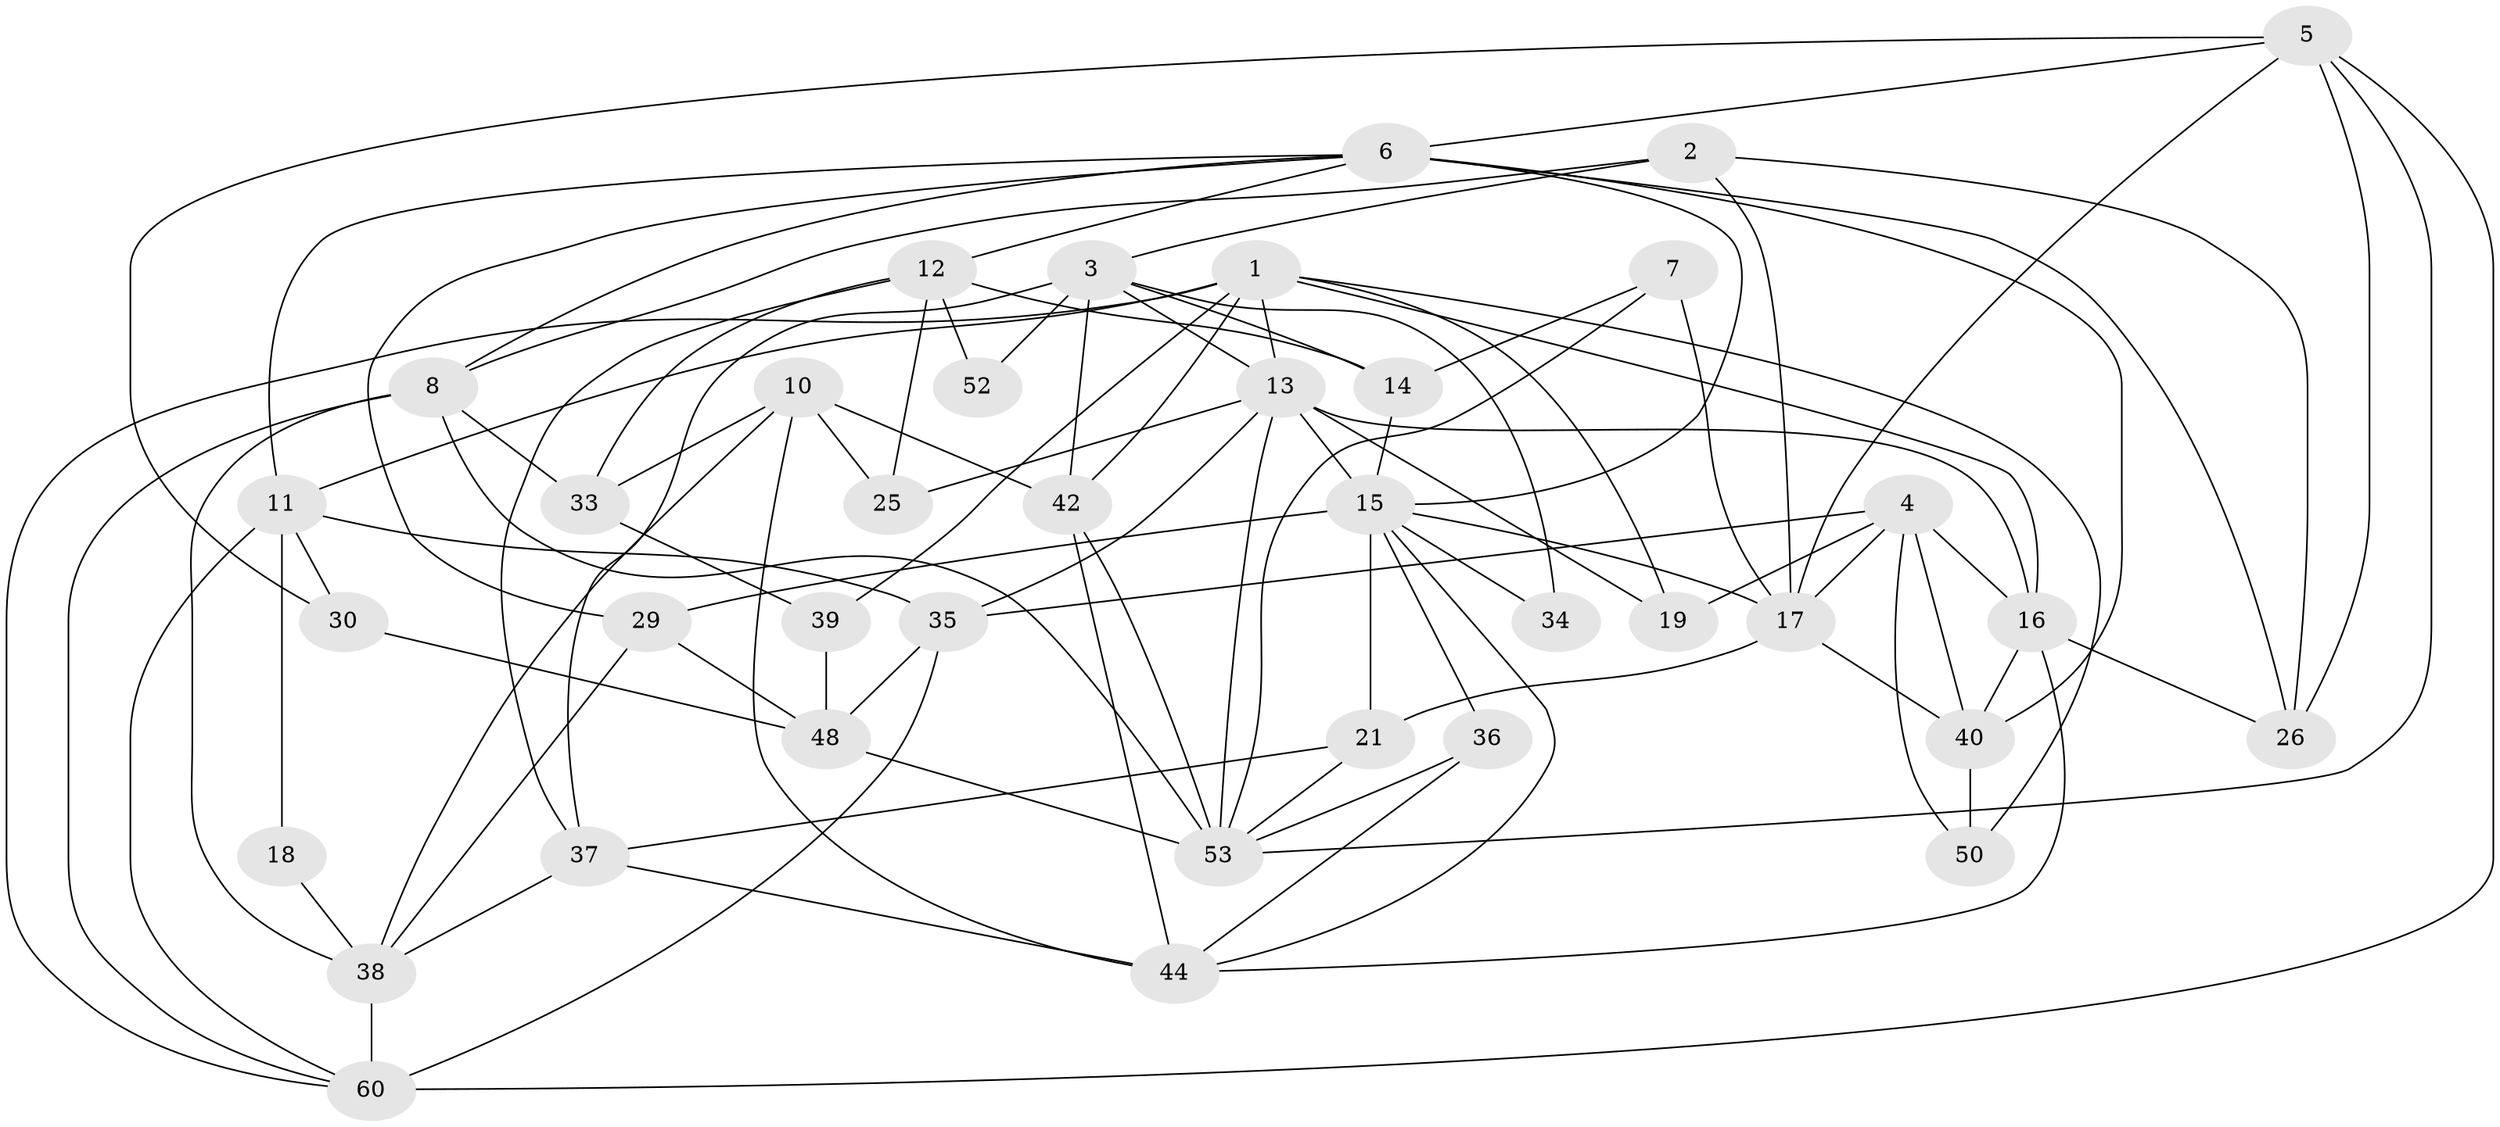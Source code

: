 // original degree distribution, {4: 0.21875, 5: 0.1875, 3: 0.359375, 7: 0.015625, 6: 0.140625, 2: 0.078125}
// Generated by graph-tools (version 1.1) at 2025/41/03/06/25 10:41:57]
// undirected, 38 vertices, 95 edges
graph export_dot {
graph [start="1"]
  node [color=gray90,style=filled];
  1 [super="+22"];
  2;
  3 [super="+58"];
  4 [super="+23"];
  5 [super="+31"];
  6 [super="+9"];
  7;
  8 [super="+24"];
  10 [super="+20"];
  11 [super="+51"];
  12 [super="+56"];
  13 [super="+27"];
  14 [super="+32"];
  15 [super="+28"];
  16 [super="+43"];
  17 [super="+45"];
  18;
  19;
  21 [super="+46"];
  25;
  26 [super="+47"];
  29 [super="+49"];
  30;
  33;
  34;
  35 [super="+64"];
  36;
  37;
  38 [super="+41"];
  39;
  40 [super="+55"];
  42 [super="+59"];
  44 [super="+61"];
  48 [super="+57"];
  50 [super="+54"];
  52;
  53 [super="+62"];
  60 [super="+63"];
  1 -- 19;
  1 -- 50;
  1 -- 39;
  1 -- 11;
  1 -- 60;
  1 -- 13;
  1 -- 42;
  1 -- 16;
  2 -- 17;
  2 -- 26;
  2 -- 8;
  2 -- 3;
  3 -- 13;
  3 -- 37;
  3 -- 34;
  3 -- 52;
  3 -- 42 [weight=2];
  3 -- 14;
  4 -- 35;
  4 -- 40 [weight=2];
  4 -- 17;
  4 -- 50;
  4 -- 19;
  4 -- 16;
  5 -- 6;
  5 -- 53;
  5 -- 30;
  5 -- 26;
  5 -- 17;
  5 -- 60;
  6 -- 29;
  6 -- 12;
  6 -- 15;
  6 -- 8;
  6 -- 26;
  6 -- 11;
  6 -- 40;
  7 -- 14;
  7 -- 53;
  7 -- 17;
  8 -- 33;
  8 -- 53;
  8 -- 38;
  8 -- 60;
  10 -- 25;
  10 -- 33;
  10 -- 44;
  10 -- 38;
  10 -- 42;
  11 -- 18;
  11 -- 35;
  11 -- 30;
  11 -- 60;
  12 -- 37;
  12 -- 25;
  12 -- 52;
  12 -- 33;
  12 -- 14;
  13 -- 16;
  13 -- 19;
  13 -- 35 [weight=2];
  13 -- 53;
  13 -- 25;
  13 -- 15;
  14 -- 15;
  15 -- 34;
  15 -- 44;
  15 -- 36;
  15 -- 21;
  15 -- 17;
  15 -- 29;
  16 -- 26;
  16 -- 40 [weight=2];
  16 -- 44;
  17 -- 21;
  17 -- 40;
  18 -- 38;
  21 -- 37;
  21 -- 53;
  29 -- 48;
  29 -- 38;
  30 -- 48;
  33 -- 39;
  35 -- 60 [weight=2];
  35 -- 48;
  36 -- 44;
  36 -- 53;
  37 -- 44;
  37 -- 38;
  38 -- 60;
  39 -- 48 [weight=2];
  40 -- 50;
  42 -- 53;
  42 -- 44;
  48 -- 53 [weight=2];
}
